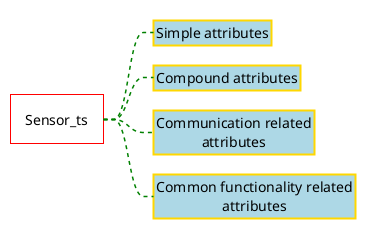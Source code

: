 @startmindmap Sensor structure

<style>
node {
    Padding 15
    Margin 10
    HorizontalAlignment center
    LineColor blue
    LineThickness 2.0
    BackgroundColor gold
    RoundCorner 40
    MaximumWidth 200
}

rootNode {
    LineColor red
    BackgroundColor white
    LineThickness 1.0
    RoundCorner 0
    Shadowing 0.0
    HorizontalAlignment center
    VerticalAlignment center
}

leafNode {
    LineColor gold
    RoundCorner 0
    Padding 3
}

arrow {
    LineStyle 4
    LineThickness 1.5
    LineColor green
}
</style>

*[#white] Sensor_ts

**[#lightblue] Simple attributes
' ***[#Orange] uint8_t  *regMap
' ***[#Orange] uint8_t  regMapSize
' ***[#Orange] SupportedSensorTypes_te  sensorType
' ****[#lightgreen] enum : TLE493D_A1B6, TLE493D_A2B6, ...
' ***[#Orange] SupportedComLibraryInterfaceTypes_te  comIFType
' ****[#lightgreen] enum : I2C, SPI


**[#lightblue] Compound attributes
' ***[#Orange] Register_ts  *regDef
' ****[#lightgreen] uint8_t  name
' ****[#lightgreen] REG_ACCESS_MODE_te  accessMode
' *****[#lightgreen] enum : READ, WRITE
' ****[#lightgreen] uint8_t  address
' ****[#lightgreen] uint8_t  mask
' ****[#lightgreen] uint8_t  offset
' ****[#lightgreen] uint8_t  numBits


**[#lightblue] Communication related attributes
' ***[#Orange] ComLibraryFunctions_ts  *comLibIF
' ****[#Pink] I2C, SPI
' *****[#lightgreen] init
' *****[#lightgreen] deinit
' *****[#lightgreen] transfer
' ***[#Orange] ComLibraryParameters_ts  comLibIFParams
' ****[#Pink] I2C
' *****[#lightgreen] address
' ****[#Pink] SPI
' *****[#lightgreen] unused
' ***[#Orange] ComLibraryObject_ts  comLibObj
' ****[#Pink] I2C
' *****[#lightgreen] Arduino TwoWire object : Wire, Wire1, ...
' *****[#lightgreen] MTB XMC objects : channel, pins, ports
' ****[#Pink] SPI
' *****[#lightgreen] Arduino SPI object : NOT YET AVAILABLE
' *****[#lightgreen] MTB XMC objects : NOT YET AVAILABLE


**[#lightblue] Common functionality related attributes
' ***[#Orange] CommonFunctions_ts  *functions
' ****[#lightgreen] init
' ****[#lightgreen] deinit
' ****[#lightgreen] getTemperature
' ****[#lightgreen] updateGetTemperature
' ****[#lightgreen] calculateFieldValues
' ****[#lightgreen] getFieldValues
' ****[#lightgreen] reset
' ****[#lightgreen] getDiagnosis
' ****[#lightgreen] calculateParity
' ****[#lightgreen] setDefaultConfig
' ****[#lightgreen] updateRegisterMap


@endmindmap
